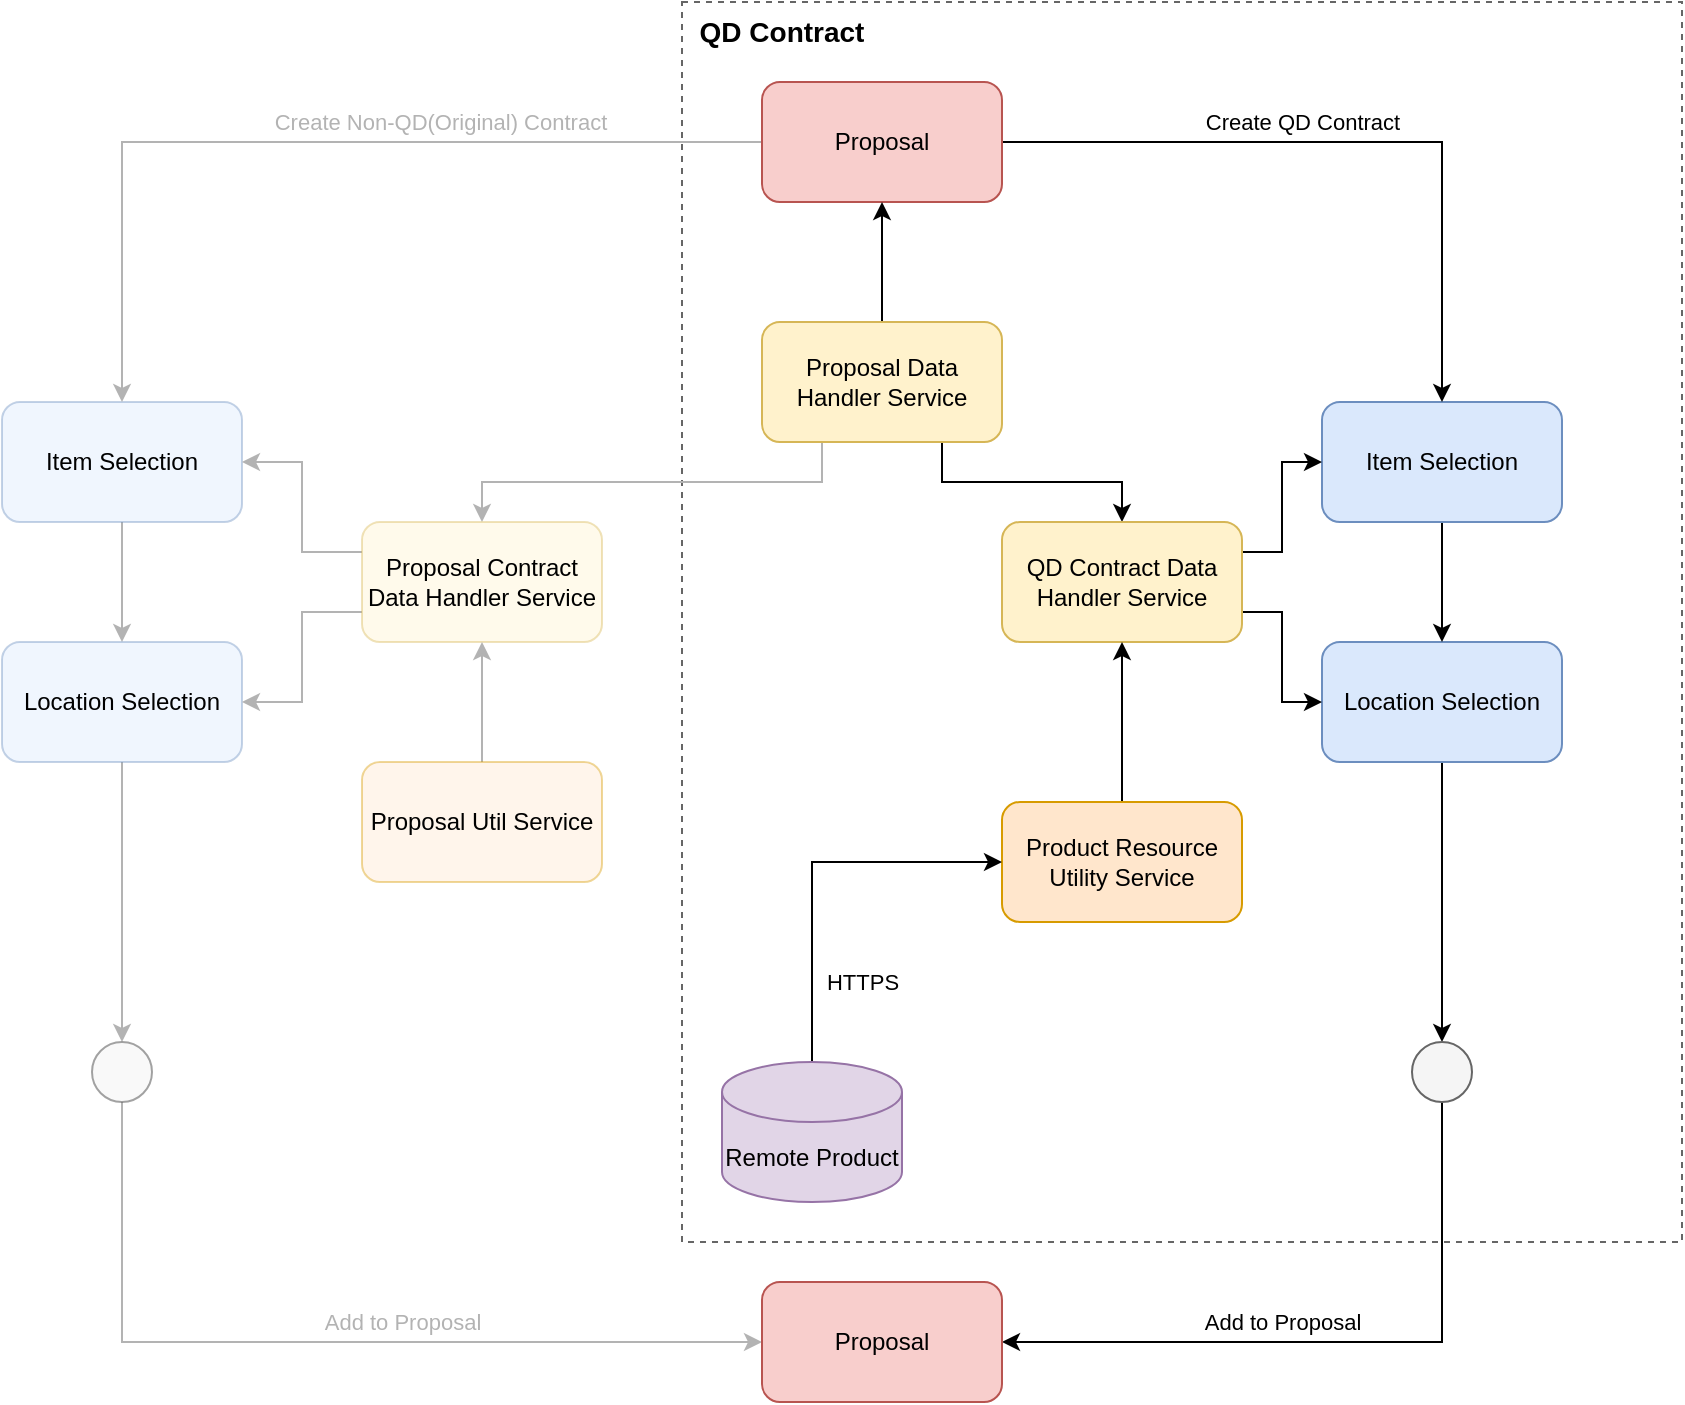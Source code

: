 <mxfile version="14.8.6" type="github">
  <diagram id="pdDH_vBhMzbRQby9audl" name="Page-1">
    <mxGraphModel dx="2249" dy="882" grid="1" gridSize="10" guides="1" tooltips="1" connect="1" arrows="1" fold="1" page="1" pageScale="1" pageWidth="827" pageHeight="1169" math="0" shadow="0">
      <root>
        <mxCell id="0" />
        <mxCell id="1" parent="0" />
        <mxCell id="GosO7Gj60h1sTJ2ZnbMC-37" value="" style="rounded=0;whiteSpace=wrap;html=1;strokeColor=#666666;strokeWidth=1;fontColor=#333333;fillColor=none;dashed=1;" vertex="1" parent="1">
          <mxGeometry x="260" y="40" width="500" height="620" as="geometry" />
        </mxCell>
        <mxCell id="GosO7Gj60h1sTJ2ZnbMC-36" style="edgeStyle=orthogonalEdgeStyle;rounded=0;orthogonalLoop=1;jettySize=auto;html=1;entryX=0.5;entryY=0;entryDx=0;entryDy=0;" edge="1" parent="1" source="GosO7Gj60h1sTJ2ZnbMC-5" target="GosO7Gj60h1sTJ2ZnbMC-21">
          <mxGeometry relative="1" as="geometry" />
        </mxCell>
        <mxCell id="GosO7Gj60h1sTJ2ZnbMC-5" value="Location Selection" style="rounded=1;whiteSpace=wrap;html=1;strokeColor=#6c8ebf;strokeWidth=1;fillColor=#dae8fc;" vertex="1" parent="1">
          <mxGeometry x="580" y="360" width="120" height="60" as="geometry" />
        </mxCell>
        <mxCell id="GosO7Gj60h1sTJ2ZnbMC-19" style="edgeStyle=orthogonalEdgeStyle;rounded=0;orthogonalLoop=1;jettySize=auto;html=1;strokeColor=#B3B3B3;" edge="1" parent="1" source="GosO7Gj60h1sTJ2ZnbMC-9" target="GosO7Gj60h1sTJ2ZnbMC-18">
          <mxGeometry relative="1" as="geometry" />
        </mxCell>
        <mxCell id="GosO7Gj60h1sTJ2ZnbMC-9" value="Item Selection" style="rounded=1;whiteSpace=wrap;html=1;strokeColor=#6c8ebf;strokeWidth=1;fillColor=#dae8fc;opacity=40;" vertex="1" parent="1">
          <mxGeometry x="-80" y="240" width="120" height="60" as="geometry" />
        </mxCell>
        <mxCell id="GosO7Gj60h1sTJ2ZnbMC-14" style="edgeStyle=orthogonalEdgeStyle;rounded=0;orthogonalLoop=1;jettySize=auto;html=1;" edge="1" parent="1" source="GosO7Gj60h1sTJ2ZnbMC-12" target="GosO7Gj60h1sTJ2ZnbMC-5">
          <mxGeometry relative="1" as="geometry" />
        </mxCell>
        <mxCell id="GosO7Gj60h1sTJ2ZnbMC-12" value="Item Selection" style="rounded=1;whiteSpace=wrap;html=1;strokeColor=#6c8ebf;strokeWidth=1;fillColor=#dae8fc;" vertex="1" parent="1">
          <mxGeometry x="580" y="240" width="120" height="60" as="geometry" />
        </mxCell>
        <mxCell id="GosO7Gj60h1sTJ2ZnbMC-16" style="edgeStyle=orthogonalEdgeStyle;rounded=0;orthogonalLoop=1;jettySize=auto;html=1;exitX=0;exitY=0.5;exitDx=0;exitDy=0;strokeColor=#B3B3B3;" edge="1" parent="1" source="GosO7Gj60h1sTJ2ZnbMC-15" target="GosO7Gj60h1sTJ2ZnbMC-9">
          <mxGeometry relative="1" as="geometry">
            <mxPoint x="200" y="110" as="sourcePoint" />
            <mxPoint x="-20" y="240" as="targetPoint" />
          </mxGeometry>
        </mxCell>
        <mxCell id="GosO7Gj60h1sTJ2ZnbMC-25" value="Create Non-QD(Original) Contract" style="edgeLabel;html=1;align=center;verticalAlign=middle;resizable=0;points=[];fontColor=#B3B3B3;" vertex="1" connectable="0" parent="GosO7Gj60h1sTJ2ZnbMC-16">
          <mxGeometry x="-0.183" y="-2" relative="1" as="geometry">
            <mxPoint x="23" y="-8" as="offset" />
          </mxGeometry>
        </mxCell>
        <mxCell id="GosO7Gj60h1sTJ2ZnbMC-17" style="edgeStyle=orthogonalEdgeStyle;rounded=0;orthogonalLoop=1;jettySize=auto;html=1;entryX=0.5;entryY=0;entryDx=0;entryDy=0;" edge="1" parent="1" source="GosO7Gj60h1sTJ2ZnbMC-15" target="GosO7Gj60h1sTJ2ZnbMC-12">
          <mxGeometry relative="1" as="geometry">
            <mxPoint x="720" y="240" as="targetPoint" />
          </mxGeometry>
        </mxCell>
        <mxCell id="GosO7Gj60h1sTJ2ZnbMC-26" value="Create QD Contract" style="edgeLabel;html=1;align=center;verticalAlign=middle;resizable=0;points=[];" vertex="1" connectable="0" parent="GosO7Gj60h1sTJ2ZnbMC-17">
          <mxGeometry x="-0.24" y="-1" relative="1" as="geometry">
            <mxPoint x="17" y="-11" as="offset" />
          </mxGeometry>
        </mxCell>
        <mxCell id="GosO7Gj60h1sTJ2ZnbMC-15" value="Proposal" style="rounded=1;whiteSpace=wrap;html=1;strokeColor=#b85450;strokeWidth=1;fillColor=#f8cecc;" vertex="1" parent="1">
          <mxGeometry x="300" y="80" width="120" height="60" as="geometry" />
        </mxCell>
        <mxCell id="GosO7Gj60h1sTJ2ZnbMC-22" style="edgeStyle=orthogonalEdgeStyle;rounded=0;orthogonalLoop=1;jettySize=auto;html=1;entryX=0.5;entryY=0;entryDx=0;entryDy=0;strokeColor=#B3B3B3;" edge="1" parent="1" source="GosO7Gj60h1sTJ2ZnbMC-18" target="GosO7Gj60h1sTJ2ZnbMC-20">
          <mxGeometry relative="1" as="geometry" />
        </mxCell>
        <mxCell id="GosO7Gj60h1sTJ2ZnbMC-18" value="Location Selection" style="rounded=1;whiteSpace=wrap;html=1;strokeColor=#6c8ebf;strokeWidth=1;fillColor=#dae8fc;opacity=40;" vertex="1" parent="1">
          <mxGeometry x="-80" y="360" width="120" height="60" as="geometry" />
        </mxCell>
        <mxCell id="GosO7Gj60h1sTJ2ZnbMC-40" style="edgeStyle=orthogonalEdgeStyle;rounded=0;orthogonalLoop=1;jettySize=auto;html=1;entryX=0;entryY=0.5;entryDx=0;entryDy=0;fontColor=#B3B3B3;exitX=0.5;exitY=1;exitDx=0;exitDy=0;strokeColor=#B3B3B3;" edge="1" parent="1" source="GosO7Gj60h1sTJ2ZnbMC-20" target="GosO7Gj60h1sTJ2ZnbMC-38">
          <mxGeometry relative="1" as="geometry" />
        </mxCell>
        <mxCell id="GosO7Gj60h1sTJ2ZnbMC-52" value="Add to Proposal" style="edgeLabel;html=1;align=center;verticalAlign=middle;resizable=0;points=[];fontColor=#B3B3B3;" vertex="1" connectable="0" parent="GosO7Gj60h1sTJ2ZnbMC-40">
          <mxGeometry x="-0.041" y="2" relative="1" as="geometry">
            <mxPoint x="49" y="-8" as="offset" />
          </mxGeometry>
        </mxCell>
        <mxCell id="GosO7Gj60h1sTJ2ZnbMC-20" value="" style="ellipse;whiteSpace=wrap;html=1;aspect=fixed;strokeColor=#666666;strokeWidth=1;fillColor=#f5f5f5;fontColor=#333333;opacity=60;" vertex="1" parent="1">
          <mxGeometry x="-35" y="560" width="30" height="30" as="geometry" />
        </mxCell>
        <mxCell id="GosO7Gj60h1sTJ2ZnbMC-39" style="edgeStyle=orthogonalEdgeStyle;rounded=0;orthogonalLoop=1;jettySize=auto;html=1;entryX=1;entryY=0.5;entryDx=0;entryDy=0;fontColor=#B3B3B3;exitX=0.5;exitY=1;exitDx=0;exitDy=0;" edge="1" parent="1" source="GosO7Gj60h1sTJ2ZnbMC-21" target="GosO7Gj60h1sTJ2ZnbMC-38">
          <mxGeometry relative="1" as="geometry" />
        </mxCell>
        <mxCell id="GosO7Gj60h1sTJ2ZnbMC-51" value="Add to Proposal" style="edgeLabel;html=1;align=center;verticalAlign=middle;resizable=0;points=[];" vertex="1" connectable="0" parent="GosO7Gj60h1sTJ2ZnbMC-39">
          <mxGeometry x="0.218" y="-1" relative="1" as="geometry">
            <mxPoint x="7" y="-9" as="offset" />
          </mxGeometry>
        </mxCell>
        <mxCell id="GosO7Gj60h1sTJ2ZnbMC-21" value="" style="ellipse;whiteSpace=wrap;html=1;aspect=fixed;strokeColor=#666666;strokeWidth=1;fillColor=#f5f5f5;fontColor=#333333;" vertex="1" parent="1">
          <mxGeometry x="625" y="560" width="30" height="30" as="geometry" />
        </mxCell>
        <mxCell id="GosO7Gj60h1sTJ2ZnbMC-27" style="edgeStyle=orthogonalEdgeStyle;rounded=0;orthogonalLoop=1;jettySize=auto;html=1;entryX=0.5;entryY=1;entryDx=0;entryDy=0;" edge="1" parent="1" source="GosO7Gj60h1sTJ2ZnbMC-23" target="GosO7Gj60h1sTJ2ZnbMC-15">
          <mxGeometry relative="1" as="geometry" />
        </mxCell>
        <mxCell id="GosO7Gj60h1sTJ2ZnbMC-30" style="edgeStyle=orthogonalEdgeStyle;rounded=0;orthogonalLoop=1;jettySize=auto;html=1;entryX=0.5;entryY=0;entryDx=0;entryDy=0;exitX=0.25;exitY=1;exitDx=0;exitDy=0;strokeColor=#B3B3B3;" edge="1" parent="1" source="GosO7Gj60h1sTJ2ZnbMC-23" target="GosO7Gj60h1sTJ2ZnbMC-29">
          <mxGeometry relative="1" as="geometry">
            <mxPoint x="220" y="230" as="sourcePoint" />
          </mxGeometry>
        </mxCell>
        <mxCell id="GosO7Gj60h1sTJ2ZnbMC-33" style="edgeStyle=orthogonalEdgeStyle;rounded=0;orthogonalLoop=1;jettySize=auto;html=1;exitX=0.75;exitY=1;exitDx=0;exitDy=0;entryX=0.5;entryY=0;entryDx=0;entryDy=0;" edge="1" parent="1" source="GosO7Gj60h1sTJ2ZnbMC-23" target="GosO7Gj60h1sTJ2ZnbMC-28">
          <mxGeometry relative="1" as="geometry" />
        </mxCell>
        <mxCell id="GosO7Gj60h1sTJ2ZnbMC-23" value="Proposal Data Handler Service" style="rounded=1;whiteSpace=wrap;html=1;strokeColor=#d6b656;strokeWidth=1;fillColor=#fff2cc;" vertex="1" parent="1">
          <mxGeometry x="300" y="200" width="120" height="60" as="geometry" />
        </mxCell>
        <mxCell id="GosO7Gj60h1sTJ2ZnbMC-34" style="edgeStyle=orthogonalEdgeStyle;rounded=0;orthogonalLoop=1;jettySize=auto;html=1;exitX=1;exitY=0.25;exitDx=0;exitDy=0;entryX=0;entryY=0.5;entryDx=0;entryDy=0;" edge="1" parent="1" source="GosO7Gj60h1sTJ2ZnbMC-28" target="GosO7Gj60h1sTJ2ZnbMC-12">
          <mxGeometry relative="1" as="geometry" />
        </mxCell>
        <mxCell id="GosO7Gj60h1sTJ2ZnbMC-35" style="edgeStyle=orthogonalEdgeStyle;rounded=0;orthogonalLoop=1;jettySize=auto;html=1;exitX=1;exitY=0.75;exitDx=0;exitDy=0;entryX=0;entryY=0.5;entryDx=0;entryDy=0;" edge="1" parent="1" source="GosO7Gj60h1sTJ2ZnbMC-28" target="GosO7Gj60h1sTJ2ZnbMC-5">
          <mxGeometry relative="1" as="geometry" />
        </mxCell>
        <mxCell id="GosO7Gj60h1sTJ2ZnbMC-28" value="QD Contract Data Handler Service" style="rounded=1;whiteSpace=wrap;html=1;strokeColor=#d6b656;strokeWidth=1;fillColor=#fff2cc;" vertex="1" parent="1">
          <mxGeometry x="420" y="300" width="120" height="60" as="geometry" />
        </mxCell>
        <mxCell id="GosO7Gj60h1sTJ2ZnbMC-31" style="edgeStyle=orthogonalEdgeStyle;rounded=0;orthogonalLoop=1;jettySize=auto;html=1;entryX=1;entryY=0.5;entryDx=0;entryDy=0;exitX=0;exitY=0.25;exitDx=0;exitDy=0;strokeColor=#B3B3B3;" edge="1" parent="1" source="GosO7Gj60h1sTJ2ZnbMC-29" target="GosO7Gj60h1sTJ2ZnbMC-9">
          <mxGeometry relative="1" as="geometry" />
        </mxCell>
        <mxCell id="GosO7Gj60h1sTJ2ZnbMC-32" style="edgeStyle=orthogonalEdgeStyle;rounded=0;orthogonalLoop=1;jettySize=auto;html=1;exitX=0;exitY=0.75;exitDx=0;exitDy=0;entryX=1;entryY=0.5;entryDx=0;entryDy=0;strokeColor=#B3B3B3;" edge="1" parent="1" source="GosO7Gj60h1sTJ2ZnbMC-29" target="GosO7Gj60h1sTJ2ZnbMC-18">
          <mxGeometry relative="1" as="geometry" />
        </mxCell>
        <mxCell id="GosO7Gj60h1sTJ2ZnbMC-29" value="Proposal Contract Data Handler Service" style="rounded=1;whiteSpace=wrap;html=1;strokeColor=#d6b656;strokeWidth=1;fillColor=#fff2cc;shadow=0;sketch=0;glass=0;opacity=40;" vertex="1" parent="1">
          <mxGeometry x="100" y="300" width="120" height="60" as="geometry" />
        </mxCell>
        <mxCell id="GosO7Gj60h1sTJ2ZnbMC-38" value="Proposal" style="rounded=1;whiteSpace=wrap;html=1;strokeColor=#b85450;strokeWidth=1;fillColor=#f8cecc;" vertex="1" parent="1">
          <mxGeometry x="300" y="680" width="120" height="60" as="geometry" />
        </mxCell>
        <mxCell id="GosO7Gj60h1sTJ2ZnbMC-42" style="edgeStyle=orthogonalEdgeStyle;rounded=0;orthogonalLoop=1;jettySize=auto;html=1;entryX=0.5;entryY=1;entryDx=0;entryDy=0;fontColor=#B3B3B3;strokeColor=#B3B3B3;" edge="1" parent="1" source="GosO7Gj60h1sTJ2ZnbMC-41" target="GosO7Gj60h1sTJ2ZnbMC-29">
          <mxGeometry relative="1" as="geometry" />
        </mxCell>
        <mxCell id="GosO7Gj60h1sTJ2ZnbMC-41" value="Proposal Util Service" style="rounded=1;whiteSpace=wrap;html=1;strokeColor=#d79b00;strokeWidth=1;fillColor=#ffe6cc;opacity=40;" vertex="1" parent="1">
          <mxGeometry x="100" y="420" width="120" height="60" as="geometry" />
        </mxCell>
        <mxCell id="GosO7Gj60h1sTJ2ZnbMC-44" style="edgeStyle=orthogonalEdgeStyle;rounded=0;orthogonalLoop=1;jettySize=auto;html=1;entryX=0.5;entryY=1;entryDx=0;entryDy=0;fontColor=#B3B3B3;exitX=0.5;exitY=0;exitDx=0;exitDy=0;" edge="1" parent="1" source="GosO7Gj60h1sTJ2ZnbMC-47" target="GosO7Gj60h1sTJ2ZnbMC-28">
          <mxGeometry relative="1" as="geometry">
            <mxPoint x="480" y="440" as="sourcePoint" />
          </mxGeometry>
        </mxCell>
        <mxCell id="GosO7Gj60h1sTJ2ZnbMC-45" value="&lt;font color=&quot;#000000&quot; size=&quot;1&quot;&gt;&lt;b style=&quot;font-size: 14px&quot;&gt;QD Contract&lt;/b&gt;&lt;/font&gt;" style="text;html=1;strokeColor=none;fillColor=none;align=center;verticalAlign=middle;whiteSpace=wrap;rounded=0;fontColor=#B3B3B3;" vertex="1" parent="1">
          <mxGeometry x="260" y="40" width="100" height="30" as="geometry" />
        </mxCell>
        <mxCell id="GosO7Gj60h1sTJ2ZnbMC-47" value="Product Resource Utility Service" style="rounded=1;whiteSpace=wrap;html=1;strokeColor=#d79b00;strokeWidth=1;fillColor=#ffe6cc;" vertex="1" parent="1">
          <mxGeometry x="420" y="440" width="120" height="60" as="geometry" />
        </mxCell>
        <mxCell id="GosO7Gj60h1sTJ2ZnbMC-49" style="edgeStyle=orthogonalEdgeStyle;rounded=0;orthogonalLoop=1;jettySize=auto;html=1;entryX=0;entryY=0.5;entryDx=0;entryDy=0;fontColor=#B3B3B3;strokeColor=#000000;exitX=0.5;exitY=0;exitDx=0;exitDy=0;exitPerimeter=0;" edge="1" parent="1" source="GosO7Gj60h1sTJ2ZnbMC-48" target="GosO7Gj60h1sTJ2ZnbMC-47">
          <mxGeometry relative="1" as="geometry" />
        </mxCell>
        <mxCell id="GosO7Gj60h1sTJ2ZnbMC-50" value="&lt;font color=&quot;#000000&quot;&gt;HTTPS&lt;/font&gt;" style="edgeLabel;html=1;align=center;verticalAlign=middle;resizable=0;points=[];fontColor=#B3B3B3;" vertex="1" connectable="0" parent="GosO7Gj60h1sTJ2ZnbMC-49">
          <mxGeometry x="-0.241" y="2" relative="1" as="geometry">
            <mxPoint x="27" y="34" as="offset" />
          </mxGeometry>
        </mxCell>
        <mxCell id="GosO7Gj60h1sTJ2ZnbMC-48" value="Remote Product" style="shape=cylinder3;whiteSpace=wrap;html=1;boundedLbl=1;backgroundOutline=1;size=15;strokeColor=#9673a6;strokeWidth=1;fillColor=#e1d5e7;" vertex="1" parent="1">
          <mxGeometry x="280" y="570" width="90" height="70" as="geometry" />
        </mxCell>
      </root>
    </mxGraphModel>
  </diagram>
</mxfile>
